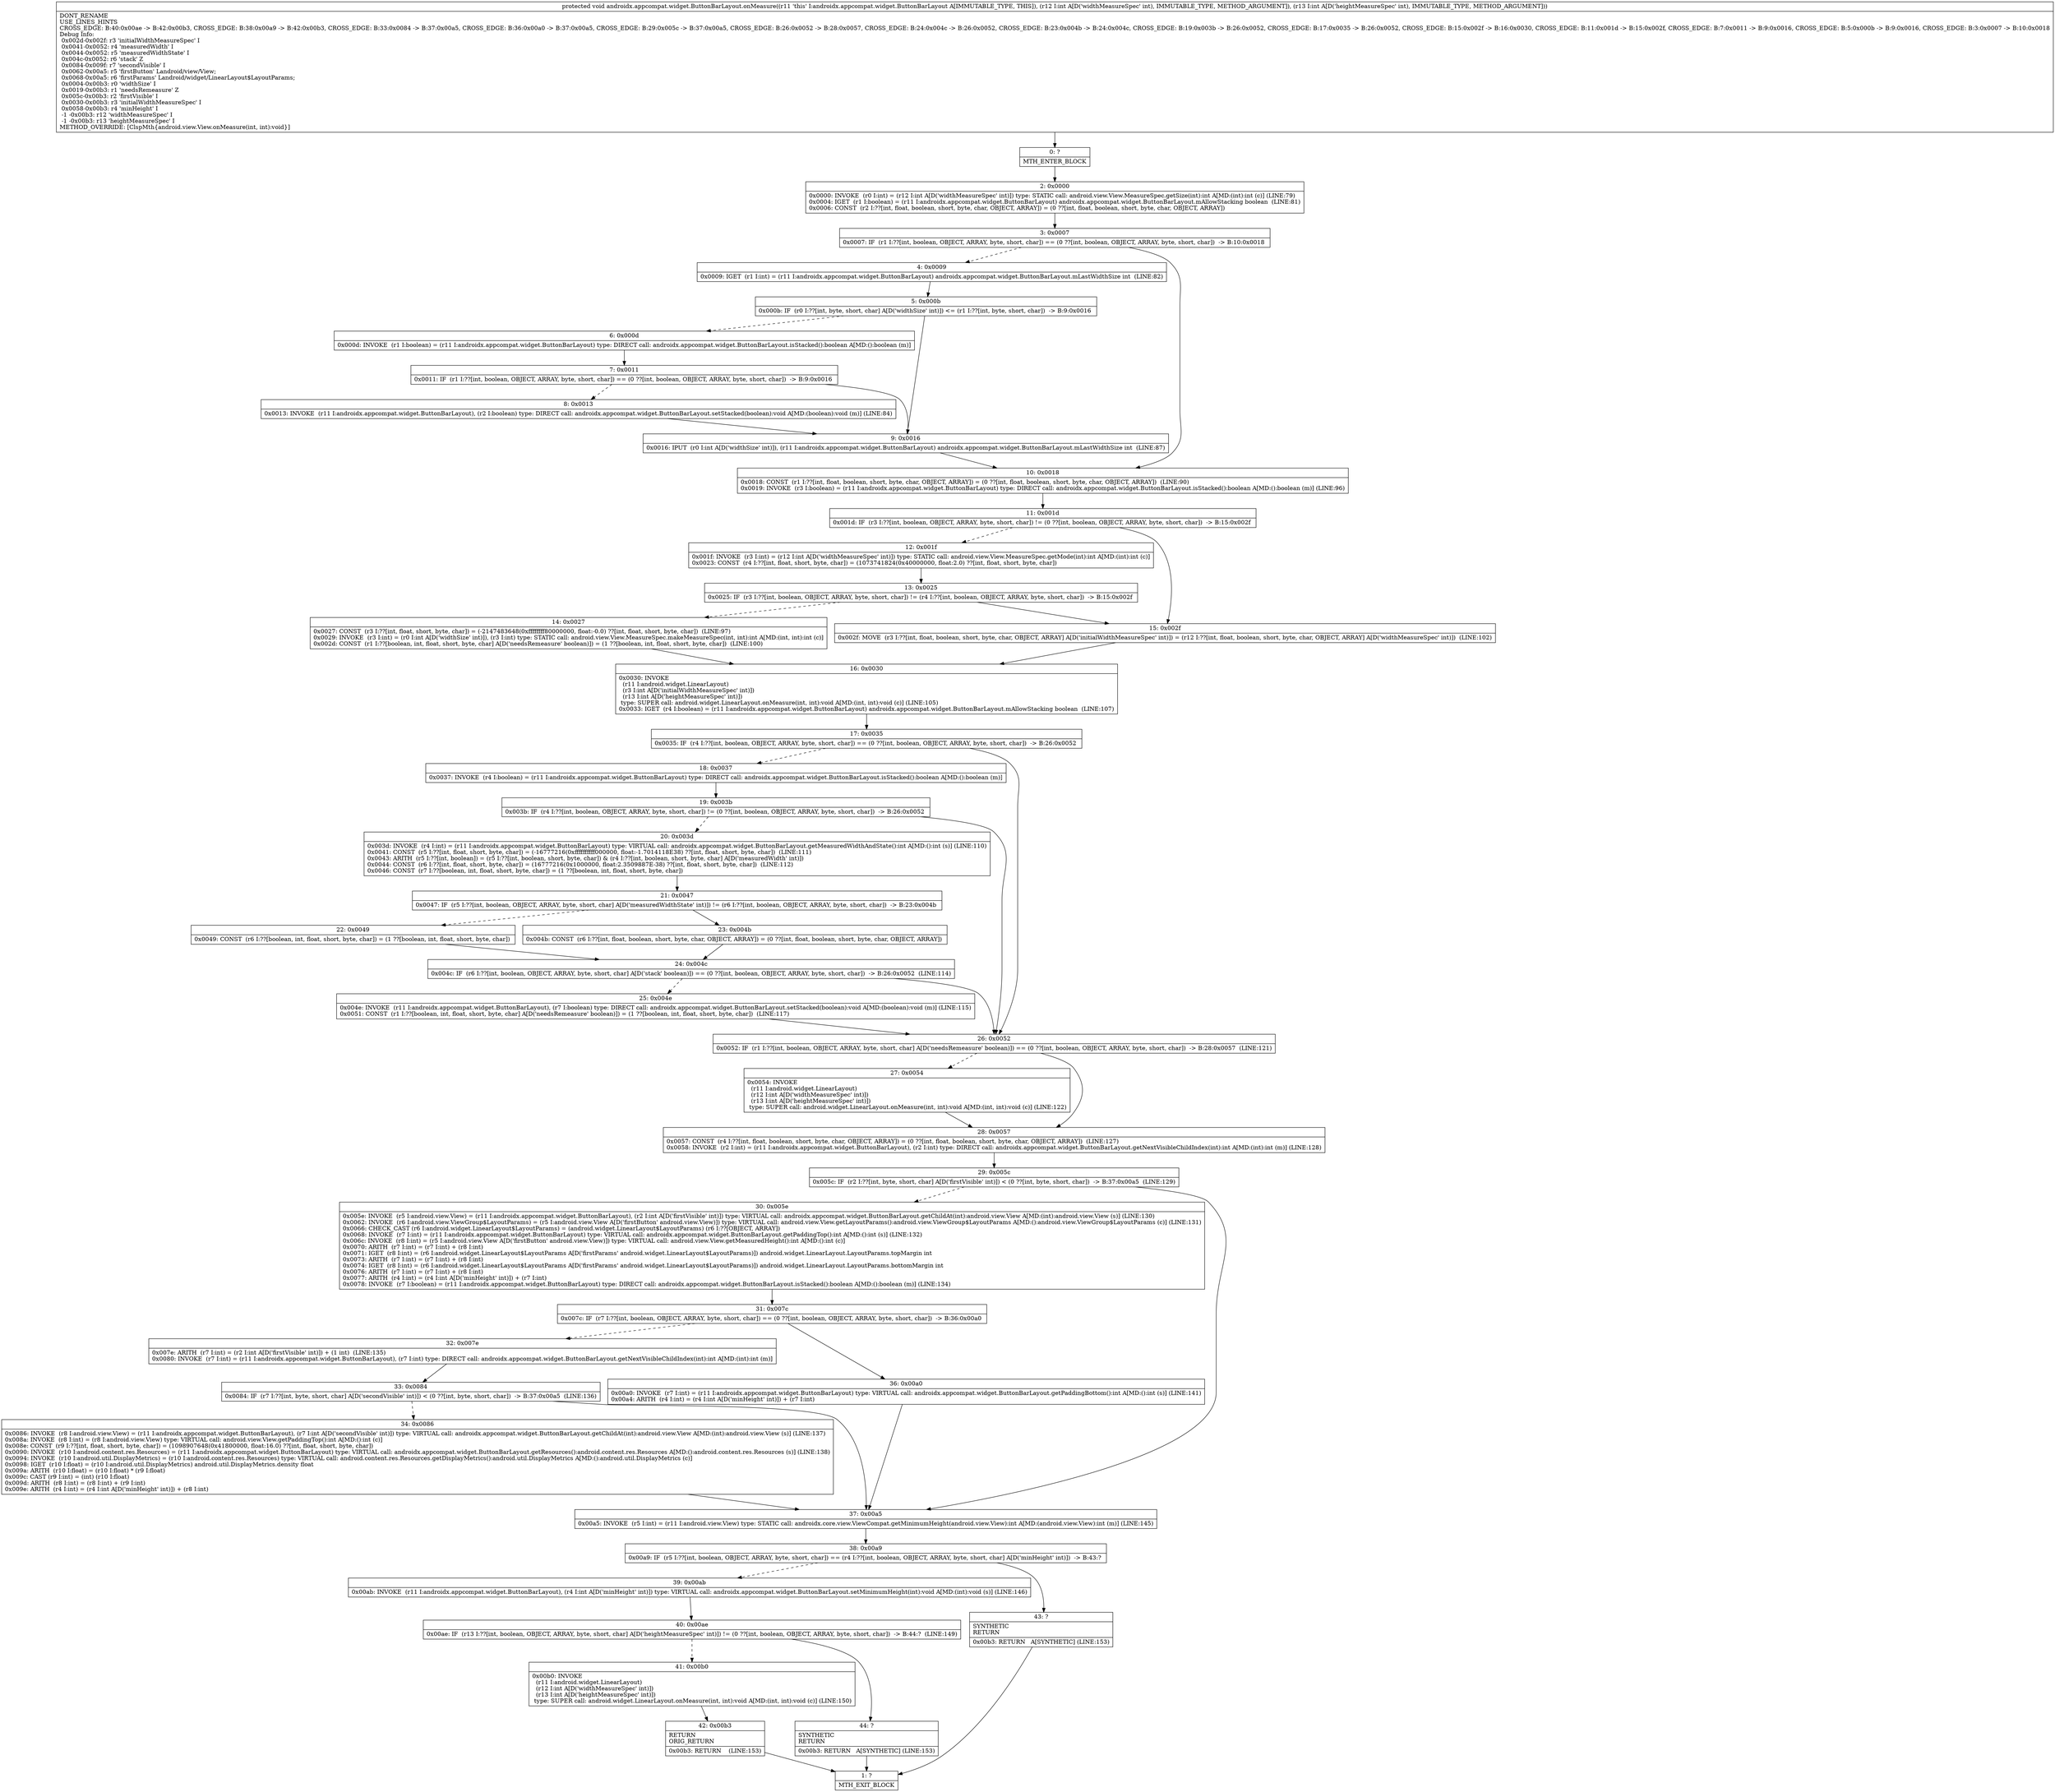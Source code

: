 digraph "CFG forandroidx.appcompat.widget.ButtonBarLayout.onMeasure(II)V" {
Node_0 [shape=record,label="{0\:\ ?|MTH_ENTER_BLOCK\l}"];
Node_2 [shape=record,label="{2\:\ 0x0000|0x0000: INVOKE  (r0 I:int) = (r12 I:int A[D('widthMeasureSpec' int)]) type: STATIC call: android.view.View.MeasureSpec.getSize(int):int A[MD:(int):int (c)] (LINE:79)\l0x0004: IGET  (r1 I:boolean) = (r11 I:androidx.appcompat.widget.ButtonBarLayout) androidx.appcompat.widget.ButtonBarLayout.mAllowStacking boolean  (LINE:81)\l0x0006: CONST  (r2 I:??[int, float, boolean, short, byte, char, OBJECT, ARRAY]) = (0 ??[int, float, boolean, short, byte, char, OBJECT, ARRAY]) \l}"];
Node_3 [shape=record,label="{3\:\ 0x0007|0x0007: IF  (r1 I:??[int, boolean, OBJECT, ARRAY, byte, short, char]) == (0 ??[int, boolean, OBJECT, ARRAY, byte, short, char])  \-\> B:10:0x0018 \l}"];
Node_4 [shape=record,label="{4\:\ 0x0009|0x0009: IGET  (r1 I:int) = (r11 I:androidx.appcompat.widget.ButtonBarLayout) androidx.appcompat.widget.ButtonBarLayout.mLastWidthSize int  (LINE:82)\l}"];
Node_5 [shape=record,label="{5\:\ 0x000b|0x000b: IF  (r0 I:??[int, byte, short, char] A[D('widthSize' int)]) \<= (r1 I:??[int, byte, short, char])  \-\> B:9:0x0016 \l}"];
Node_6 [shape=record,label="{6\:\ 0x000d|0x000d: INVOKE  (r1 I:boolean) = (r11 I:androidx.appcompat.widget.ButtonBarLayout) type: DIRECT call: androidx.appcompat.widget.ButtonBarLayout.isStacked():boolean A[MD:():boolean (m)]\l}"];
Node_7 [shape=record,label="{7\:\ 0x0011|0x0011: IF  (r1 I:??[int, boolean, OBJECT, ARRAY, byte, short, char]) == (0 ??[int, boolean, OBJECT, ARRAY, byte, short, char])  \-\> B:9:0x0016 \l}"];
Node_8 [shape=record,label="{8\:\ 0x0013|0x0013: INVOKE  (r11 I:androidx.appcompat.widget.ButtonBarLayout), (r2 I:boolean) type: DIRECT call: androidx.appcompat.widget.ButtonBarLayout.setStacked(boolean):void A[MD:(boolean):void (m)] (LINE:84)\l}"];
Node_9 [shape=record,label="{9\:\ 0x0016|0x0016: IPUT  (r0 I:int A[D('widthSize' int)]), (r11 I:androidx.appcompat.widget.ButtonBarLayout) androidx.appcompat.widget.ButtonBarLayout.mLastWidthSize int  (LINE:87)\l}"];
Node_10 [shape=record,label="{10\:\ 0x0018|0x0018: CONST  (r1 I:??[int, float, boolean, short, byte, char, OBJECT, ARRAY]) = (0 ??[int, float, boolean, short, byte, char, OBJECT, ARRAY])  (LINE:90)\l0x0019: INVOKE  (r3 I:boolean) = (r11 I:androidx.appcompat.widget.ButtonBarLayout) type: DIRECT call: androidx.appcompat.widget.ButtonBarLayout.isStacked():boolean A[MD:():boolean (m)] (LINE:96)\l}"];
Node_11 [shape=record,label="{11\:\ 0x001d|0x001d: IF  (r3 I:??[int, boolean, OBJECT, ARRAY, byte, short, char]) != (0 ??[int, boolean, OBJECT, ARRAY, byte, short, char])  \-\> B:15:0x002f \l}"];
Node_12 [shape=record,label="{12\:\ 0x001f|0x001f: INVOKE  (r3 I:int) = (r12 I:int A[D('widthMeasureSpec' int)]) type: STATIC call: android.view.View.MeasureSpec.getMode(int):int A[MD:(int):int (c)]\l0x0023: CONST  (r4 I:??[int, float, short, byte, char]) = (1073741824(0x40000000, float:2.0) ??[int, float, short, byte, char]) \l}"];
Node_13 [shape=record,label="{13\:\ 0x0025|0x0025: IF  (r3 I:??[int, boolean, OBJECT, ARRAY, byte, short, char]) != (r4 I:??[int, boolean, OBJECT, ARRAY, byte, short, char])  \-\> B:15:0x002f \l}"];
Node_14 [shape=record,label="{14\:\ 0x0027|0x0027: CONST  (r3 I:??[int, float, short, byte, char]) = (\-2147483648(0xffffffff80000000, float:\-0.0) ??[int, float, short, byte, char])  (LINE:97)\l0x0029: INVOKE  (r3 I:int) = (r0 I:int A[D('widthSize' int)]), (r3 I:int) type: STATIC call: android.view.View.MeasureSpec.makeMeasureSpec(int, int):int A[MD:(int, int):int (c)]\l0x002d: CONST  (r1 I:??[boolean, int, float, short, byte, char] A[D('needsRemeasure' boolean)]) = (1 ??[boolean, int, float, short, byte, char])  (LINE:100)\l}"];
Node_16 [shape=record,label="{16\:\ 0x0030|0x0030: INVOKE  \l  (r11 I:android.widget.LinearLayout)\l  (r3 I:int A[D('initialWidthMeasureSpec' int)])\l  (r13 I:int A[D('heightMeasureSpec' int)])\l type: SUPER call: android.widget.LinearLayout.onMeasure(int, int):void A[MD:(int, int):void (c)] (LINE:105)\l0x0033: IGET  (r4 I:boolean) = (r11 I:androidx.appcompat.widget.ButtonBarLayout) androidx.appcompat.widget.ButtonBarLayout.mAllowStacking boolean  (LINE:107)\l}"];
Node_17 [shape=record,label="{17\:\ 0x0035|0x0035: IF  (r4 I:??[int, boolean, OBJECT, ARRAY, byte, short, char]) == (0 ??[int, boolean, OBJECT, ARRAY, byte, short, char])  \-\> B:26:0x0052 \l}"];
Node_18 [shape=record,label="{18\:\ 0x0037|0x0037: INVOKE  (r4 I:boolean) = (r11 I:androidx.appcompat.widget.ButtonBarLayout) type: DIRECT call: androidx.appcompat.widget.ButtonBarLayout.isStacked():boolean A[MD:():boolean (m)]\l}"];
Node_19 [shape=record,label="{19\:\ 0x003b|0x003b: IF  (r4 I:??[int, boolean, OBJECT, ARRAY, byte, short, char]) != (0 ??[int, boolean, OBJECT, ARRAY, byte, short, char])  \-\> B:26:0x0052 \l}"];
Node_20 [shape=record,label="{20\:\ 0x003d|0x003d: INVOKE  (r4 I:int) = (r11 I:androidx.appcompat.widget.ButtonBarLayout) type: VIRTUAL call: androidx.appcompat.widget.ButtonBarLayout.getMeasuredWidthAndState():int A[MD:():int (s)] (LINE:110)\l0x0041: CONST  (r5 I:??[int, float, short, byte, char]) = (\-16777216(0xffffffffff000000, float:\-1.7014118E38) ??[int, float, short, byte, char])  (LINE:111)\l0x0043: ARITH  (r5 I:??[int, boolean]) = (r5 I:??[int, boolean, short, byte, char]) & (r4 I:??[int, boolean, short, byte, char] A[D('measuredWidth' int)]) \l0x0044: CONST  (r6 I:??[int, float, short, byte, char]) = (16777216(0x1000000, float:2.3509887E\-38) ??[int, float, short, byte, char])  (LINE:112)\l0x0046: CONST  (r7 I:??[boolean, int, float, short, byte, char]) = (1 ??[boolean, int, float, short, byte, char]) \l}"];
Node_21 [shape=record,label="{21\:\ 0x0047|0x0047: IF  (r5 I:??[int, boolean, OBJECT, ARRAY, byte, short, char] A[D('measuredWidthState' int)]) != (r6 I:??[int, boolean, OBJECT, ARRAY, byte, short, char])  \-\> B:23:0x004b \l}"];
Node_22 [shape=record,label="{22\:\ 0x0049|0x0049: CONST  (r6 I:??[boolean, int, float, short, byte, char]) = (1 ??[boolean, int, float, short, byte, char]) \l}"];
Node_24 [shape=record,label="{24\:\ 0x004c|0x004c: IF  (r6 I:??[int, boolean, OBJECT, ARRAY, byte, short, char] A[D('stack' boolean)]) == (0 ??[int, boolean, OBJECT, ARRAY, byte, short, char])  \-\> B:26:0x0052  (LINE:114)\l}"];
Node_25 [shape=record,label="{25\:\ 0x004e|0x004e: INVOKE  (r11 I:androidx.appcompat.widget.ButtonBarLayout), (r7 I:boolean) type: DIRECT call: androidx.appcompat.widget.ButtonBarLayout.setStacked(boolean):void A[MD:(boolean):void (m)] (LINE:115)\l0x0051: CONST  (r1 I:??[boolean, int, float, short, byte, char] A[D('needsRemeasure' boolean)]) = (1 ??[boolean, int, float, short, byte, char])  (LINE:117)\l}"];
Node_23 [shape=record,label="{23\:\ 0x004b|0x004b: CONST  (r6 I:??[int, float, boolean, short, byte, char, OBJECT, ARRAY]) = (0 ??[int, float, boolean, short, byte, char, OBJECT, ARRAY]) \l}"];
Node_26 [shape=record,label="{26\:\ 0x0052|0x0052: IF  (r1 I:??[int, boolean, OBJECT, ARRAY, byte, short, char] A[D('needsRemeasure' boolean)]) == (0 ??[int, boolean, OBJECT, ARRAY, byte, short, char])  \-\> B:28:0x0057  (LINE:121)\l}"];
Node_27 [shape=record,label="{27\:\ 0x0054|0x0054: INVOKE  \l  (r11 I:android.widget.LinearLayout)\l  (r12 I:int A[D('widthMeasureSpec' int)])\l  (r13 I:int A[D('heightMeasureSpec' int)])\l type: SUPER call: android.widget.LinearLayout.onMeasure(int, int):void A[MD:(int, int):void (c)] (LINE:122)\l}"];
Node_28 [shape=record,label="{28\:\ 0x0057|0x0057: CONST  (r4 I:??[int, float, boolean, short, byte, char, OBJECT, ARRAY]) = (0 ??[int, float, boolean, short, byte, char, OBJECT, ARRAY])  (LINE:127)\l0x0058: INVOKE  (r2 I:int) = (r11 I:androidx.appcompat.widget.ButtonBarLayout), (r2 I:int) type: DIRECT call: androidx.appcompat.widget.ButtonBarLayout.getNextVisibleChildIndex(int):int A[MD:(int):int (m)] (LINE:128)\l}"];
Node_29 [shape=record,label="{29\:\ 0x005c|0x005c: IF  (r2 I:??[int, byte, short, char] A[D('firstVisible' int)]) \< (0 ??[int, byte, short, char])  \-\> B:37:0x00a5  (LINE:129)\l}"];
Node_30 [shape=record,label="{30\:\ 0x005e|0x005e: INVOKE  (r5 I:android.view.View) = (r11 I:androidx.appcompat.widget.ButtonBarLayout), (r2 I:int A[D('firstVisible' int)]) type: VIRTUAL call: androidx.appcompat.widget.ButtonBarLayout.getChildAt(int):android.view.View A[MD:(int):android.view.View (s)] (LINE:130)\l0x0062: INVOKE  (r6 I:android.view.ViewGroup$LayoutParams) = (r5 I:android.view.View A[D('firstButton' android.view.View)]) type: VIRTUAL call: android.view.View.getLayoutParams():android.view.ViewGroup$LayoutParams A[MD:():android.view.ViewGroup$LayoutParams (c)] (LINE:131)\l0x0066: CHECK_CAST (r6 I:android.widget.LinearLayout$LayoutParams) = (android.widget.LinearLayout$LayoutParams) (r6 I:??[OBJECT, ARRAY]) \l0x0068: INVOKE  (r7 I:int) = (r11 I:androidx.appcompat.widget.ButtonBarLayout) type: VIRTUAL call: androidx.appcompat.widget.ButtonBarLayout.getPaddingTop():int A[MD:():int (s)] (LINE:132)\l0x006c: INVOKE  (r8 I:int) = (r5 I:android.view.View A[D('firstButton' android.view.View)]) type: VIRTUAL call: android.view.View.getMeasuredHeight():int A[MD:():int (c)]\l0x0070: ARITH  (r7 I:int) = (r7 I:int) + (r8 I:int) \l0x0071: IGET  (r8 I:int) = (r6 I:android.widget.LinearLayout$LayoutParams A[D('firstParams' android.widget.LinearLayout$LayoutParams)]) android.widget.LinearLayout.LayoutParams.topMargin int \l0x0073: ARITH  (r7 I:int) = (r7 I:int) + (r8 I:int) \l0x0074: IGET  (r8 I:int) = (r6 I:android.widget.LinearLayout$LayoutParams A[D('firstParams' android.widget.LinearLayout$LayoutParams)]) android.widget.LinearLayout.LayoutParams.bottomMargin int \l0x0076: ARITH  (r7 I:int) = (r7 I:int) + (r8 I:int) \l0x0077: ARITH  (r4 I:int) = (r4 I:int A[D('minHeight' int)]) + (r7 I:int) \l0x0078: INVOKE  (r7 I:boolean) = (r11 I:androidx.appcompat.widget.ButtonBarLayout) type: DIRECT call: androidx.appcompat.widget.ButtonBarLayout.isStacked():boolean A[MD:():boolean (m)] (LINE:134)\l}"];
Node_31 [shape=record,label="{31\:\ 0x007c|0x007c: IF  (r7 I:??[int, boolean, OBJECT, ARRAY, byte, short, char]) == (0 ??[int, boolean, OBJECT, ARRAY, byte, short, char])  \-\> B:36:0x00a0 \l}"];
Node_32 [shape=record,label="{32\:\ 0x007e|0x007e: ARITH  (r7 I:int) = (r2 I:int A[D('firstVisible' int)]) + (1 int)  (LINE:135)\l0x0080: INVOKE  (r7 I:int) = (r11 I:androidx.appcompat.widget.ButtonBarLayout), (r7 I:int) type: DIRECT call: androidx.appcompat.widget.ButtonBarLayout.getNextVisibleChildIndex(int):int A[MD:(int):int (m)]\l}"];
Node_33 [shape=record,label="{33\:\ 0x0084|0x0084: IF  (r7 I:??[int, byte, short, char] A[D('secondVisible' int)]) \< (0 ??[int, byte, short, char])  \-\> B:37:0x00a5  (LINE:136)\l}"];
Node_34 [shape=record,label="{34\:\ 0x0086|0x0086: INVOKE  (r8 I:android.view.View) = (r11 I:androidx.appcompat.widget.ButtonBarLayout), (r7 I:int A[D('secondVisible' int)]) type: VIRTUAL call: androidx.appcompat.widget.ButtonBarLayout.getChildAt(int):android.view.View A[MD:(int):android.view.View (s)] (LINE:137)\l0x008a: INVOKE  (r8 I:int) = (r8 I:android.view.View) type: VIRTUAL call: android.view.View.getPaddingTop():int A[MD:():int (c)]\l0x008e: CONST  (r9 I:??[int, float, short, byte, char]) = (1098907648(0x41800000, float:16.0) ??[int, float, short, byte, char]) \l0x0090: INVOKE  (r10 I:android.content.res.Resources) = (r11 I:androidx.appcompat.widget.ButtonBarLayout) type: VIRTUAL call: androidx.appcompat.widget.ButtonBarLayout.getResources():android.content.res.Resources A[MD:():android.content.res.Resources (s)] (LINE:138)\l0x0094: INVOKE  (r10 I:android.util.DisplayMetrics) = (r10 I:android.content.res.Resources) type: VIRTUAL call: android.content.res.Resources.getDisplayMetrics():android.util.DisplayMetrics A[MD:():android.util.DisplayMetrics (c)]\l0x0098: IGET  (r10 I:float) = (r10 I:android.util.DisplayMetrics) android.util.DisplayMetrics.density float \l0x009a: ARITH  (r10 I:float) = (r10 I:float) * (r9 I:float) \l0x009c: CAST (r9 I:int) = (int) (r10 I:float) \l0x009d: ARITH  (r8 I:int) = (r8 I:int) + (r9 I:int) \l0x009e: ARITH  (r4 I:int) = (r4 I:int A[D('minHeight' int)]) + (r8 I:int) \l}"];
Node_36 [shape=record,label="{36\:\ 0x00a0|0x00a0: INVOKE  (r7 I:int) = (r11 I:androidx.appcompat.widget.ButtonBarLayout) type: VIRTUAL call: androidx.appcompat.widget.ButtonBarLayout.getPaddingBottom():int A[MD:():int (s)] (LINE:141)\l0x00a4: ARITH  (r4 I:int) = (r4 I:int A[D('minHeight' int)]) + (r7 I:int) \l}"];
Node_37 [shape=record,label="{37\:\ 0x00a5|0x00a5: INVOKE  (r5 I:int) = (r11 I:android.view.View) type: STATIC call: androidx.core.view.ViewCompat.getMinimumHeight(android.view.View):int A[MD:(android.view.View):int (m)] (LINE:145)\l}"];
Node_38 [shape=record,label="{38\:\ 0x00a9|0x00a9: IF  (r5 I:??[int, boolean, OBJECT, ARRAY, byte, short, char]) == (r4 I:??[int, boolean, OBJECT, ARRAY, byte, short, char] A[D('minHeight' int)])  \-\> B:43:? \l}"];
Node_39 [shape=record,label="{39\:\ 0x00ab|0x00ab: INVOKE  (r11 I:androidx.appcompat.widget.ButtonBarLayout), (r4 I:int A[D('minHeight' int)]) type: VIRTUAL call: androidx.appcompat.widget.ButtonBarLayout.setMinimumHeight(int):void A[MD:(int):void (s)] (LINE:146)\l}"];
Node_40 [shape=record,label="{40\:\ 0x00ae|0x00ae: IF  (r13 I:??[int, boolean, OBJECT, ARRAY, byte, short, char] A[D('heightMeasureSpec' int)]) != (0 ??[int, boolean, OBJECT, ARRAY, byte, short, char])  \-\> B:44:?  (LINE:149)\l}"];
Node_41 [shape=record,label="{41\:\ 0x00b0|0x00b0: INVOKE  \l  (r11 I:android.widget.LinearLayout)\l  (r12 I:int A[D('widthMeasureSpec' int)])\l  (r13 I:int A[D('heightMeasureSpec' int)])\l type: SUPER call: android.widget.LinearLayout.onMeasure(int, int):void A[MD:(int, int):void (c)] (LINE:150)\l}"];
Node_42 [shape=record,label="{42\:\ 0x00b3|RETURN\lORIG_RETURN\l|0x00b3: RETURN    (LINE:153)\l}"];
Node_1 [shape=record,label="{1\:\ ?|MTH_EXIT_BLOCK\l}"];
Node_44 [shape=record,label="{44\:\ ?|SYNTHETIC\lRETURN\l|0x00b3: RETURN   A[SYNTHETIC] (LINE:153)\l}"];
Node_43 [shape=record,label="{43\:\ ?|SYNTHETIC\lRETURN\l|0x00b3: RETURN   A[SYNTHETIC] (LINE:153)\l}"];
Node_15 [shape=record,label="{15\:\ 0x002f|0x002f: MOVE  (r3 I:??[int, float, boolean, short, byte, char, OBJECT, ARRAY] A[D('initialWidthMeasureSpec' int)]) = (r12 I:??[int, float, boolean, short, byte, char, OBJECT, ARRAY] A[D('widthMeasureSpec' int)])  (LINE:102)\l}"];
MethodNode[shape=record,label="{protected void androidx.appcompat.widget.ButtonBarLayout.onMeasure((r11 'this' I:androidx.appcompat.widget.ButtonBarLayout A[IMMUTABLE_TYPE, THIS]), (r12 I:int A[D('widthMeasureSpec' int), IMMUTABLE_TYPE, METHOD_ARGUMENT]), (r13 I:int A[D('heightMeasureSpec' int), IMMUTABLE_TYPE, METHOD_ARGUMENT]))  | DONT_RENAME\lUSE_LINES_HINTS\lCROSS_EDGE: B:40:0x00ae \-\> B:42:0x00b3, CROSS_EDGE: B:38:0x00a9 \-\> B:42:0x00b3, CROSS_EDGE: B:33:0x0084 \-\> B:37:0x00a5, CROSS_EDGE: B:36:0x00a0 \-\> B:37:0x00a5, CROSS_EDGE: B:29:0x005c \-\> B:37:0x00a5, CROSS_EDGE: B:26:0x0052 \-\> B:28:0x0057, CROSS_EDGE: B:24:0x004c \-\> B:26:0x0052, CROSS_EDGE: B:23:0x004b \-\> B:24:0x004c, CROSS_EDGE: B:19:0x003b \-\> B:26:0x0052, CROSS_EDGE: B:17:0x0035 \-\> B:26:0x0052, CROSS_EDGE: B:15:0x002f \-\> B:16:0x0030, CROSS_EDGE: B:11:0x001d \-\> B:15:0x002f, CROSS_EDGE: B:7:0x0011 \-\> B:9:0x0016, CROSS_EDGE: B:5:0x000b \-\> B:9:0x0016, CROSS_EDGE: B:3:0x0007 \-\> B:10:0x0018\lDebug Info:\l  0x002d\-0x002f: r3 'initialWidthMeasureSpec' I\l  0x0041\-0x0052: r4 'measuredWidth' I\l  0x0044\-0x0052: r5 'measuredWidthState' I\l  0x004c\-0x0052: r6 'stack' Z\l  0x0084\-0x009f: r7 'secondVisible' I\l  0x0062\-0x00a5: r5 'firstButton' Landroid\/view\/View;\l  0x0068\-0x00a5: r6 'firstParams' Landroid\/widget\/LinearLayout$LayoutParams;\l  0x0004\-0x00b3: r0 'widthSize' I\l  0x0019\-0x00b3: r1 'needsRemeasure' Z\l  0x005c\-0x00b3: r2 'firstVisible' I\l  0x0030\-0x00b3: r3 'initialWidthMeasureSpec' I\l  0x0058\-0x00b3: r4 'minHeight' I\l  \-1 \-0x00b3: r12 'widthMeasureSpec' I\l  \-1 \-0x00b3: r13 'heightMeasureSpec' I\lMETHOD_OVERRIDE: [ClspMth\{android.view.View.onMeasure(int, int):void\}]\l}"];
MethodNode -> Node_0;Node_0 -> Node_2;
Node_2 -> Node_3;
Node_3 -> Node_4[style=dashed];
Node_3 -> Node_10;
Node_4 -> Node_5;
Node_5 -> Node_6[style=dashed];
Node_5 -> Node_9;
Node_6 -> Node_7;
Node_7 -> Node_8[style=dashed];
Node_7 -> Node_9;
Node_8 -> Node_9;
Node_9 -> Node_10;
Node_10 -> Node_11;
Node_11 -> Node_12[style=dashed];
Node_11 -> Node_15;
Node_12 -> Node_13;
Node_13 -> Node_14[style=dashed];
Node_13 -> Node_15;
Node_14 -> Node_16;
Node_16 -> Node_17;
Node_17 -> Node_18[style=dashed];
Node_17 -> Node_26;
Node_18 -> Node_19;
Node_19 -> Node_20[style=dashed];
Node_19 -> Node_26;
Node_20 -> Node_21;
Node_21 -> Node_22[style=dashed];
Node_21 -> Node_23;
Node_22 -> Node_24;
Node_24 -> Node_25[style=dashed];
Node_24 -> Node_26;
Node_25 -> Node_26;
Node_23 -> Node_24;
Node_26 -> Node_27[style=dashed];
Node_26 -> Node_28;
Node_27 -> Node_28;
Node_28 -> Node_29;
Node_29 -> Node_30[style=dashed];
Node_29 -> Node_37;
Node_30 -> Node_31;
Node_31 -> Node_32[style=dashed];
Node_31 -> Node_36;
Node_32 -> Node_33;
Node_33 -> Node_34[style=dashed];
Node_33 -> Node_37;
Node_34 -> Node_37;
Node_36 -> Node_37;
Node_37 -> Node_38;
Node_38 -> Node_39[style=dashed];
Node_38 -> Node_43;
Node_39 -> Node_40;
Node_40 -> Node_41[style=dashed];
Node_40 -> Node_44;
Node_41 -> Node_42;
Node_42 -> Node_1;
Node_44 -> Node_1;
Node_43 -> Node_1;
Node_15 -> Node_16;
}

